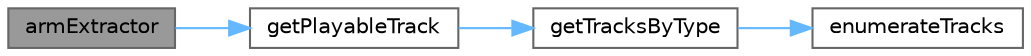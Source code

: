 digraph "armExtractor"
{
 // LATEX_PDF_SIZE
  bgcolor="transparent";
  edge [fontname=Helvetica,fontsize=10,labelfontname=Helvetica,labelfontsize=10];
  node [fontname=Helvetica,fontsize=10,shape=box,height=0.2,width=0.4];
  rankdir="LR";
  Node1 [label="armExtractor",height=0.2,width=0.4,color="gray40", fillcolor="grey60", style="filled", fontcolor="black",tooltip=" "];
  Node1 -> Node2 [color="steelblue1",style="solid"];
  Node2 [label="getPlayableTrack",height=0.2,width=0.4,color="grey40", fillcolor="white", style="filled",URL="$a00037.html#ab7bc70c0c4e433f5adefc5ab71c84917",tooltip=" "];
  Node2 -> Node3 [color="steelblue1",style="solid"];
  Node3 [label="getTracksByType",height=0.2,width=0.4,color="grey40", fillcolor="white", style="filled",URL="$a00037.html#af82b93f179042c42e999b2087e3a2cb7",tooltip=" "];
  Node3 -> Node4 [color="steelblue1",style="solid"];
  Node4 [label="enumerateTracks",height=0.2,width=0.4,color="grey40", fillcolor="white", style="filled",URL="$a00037.html#a516dc1decd1c986d687b32dc329bc3a7",tooltip=" "];
}
